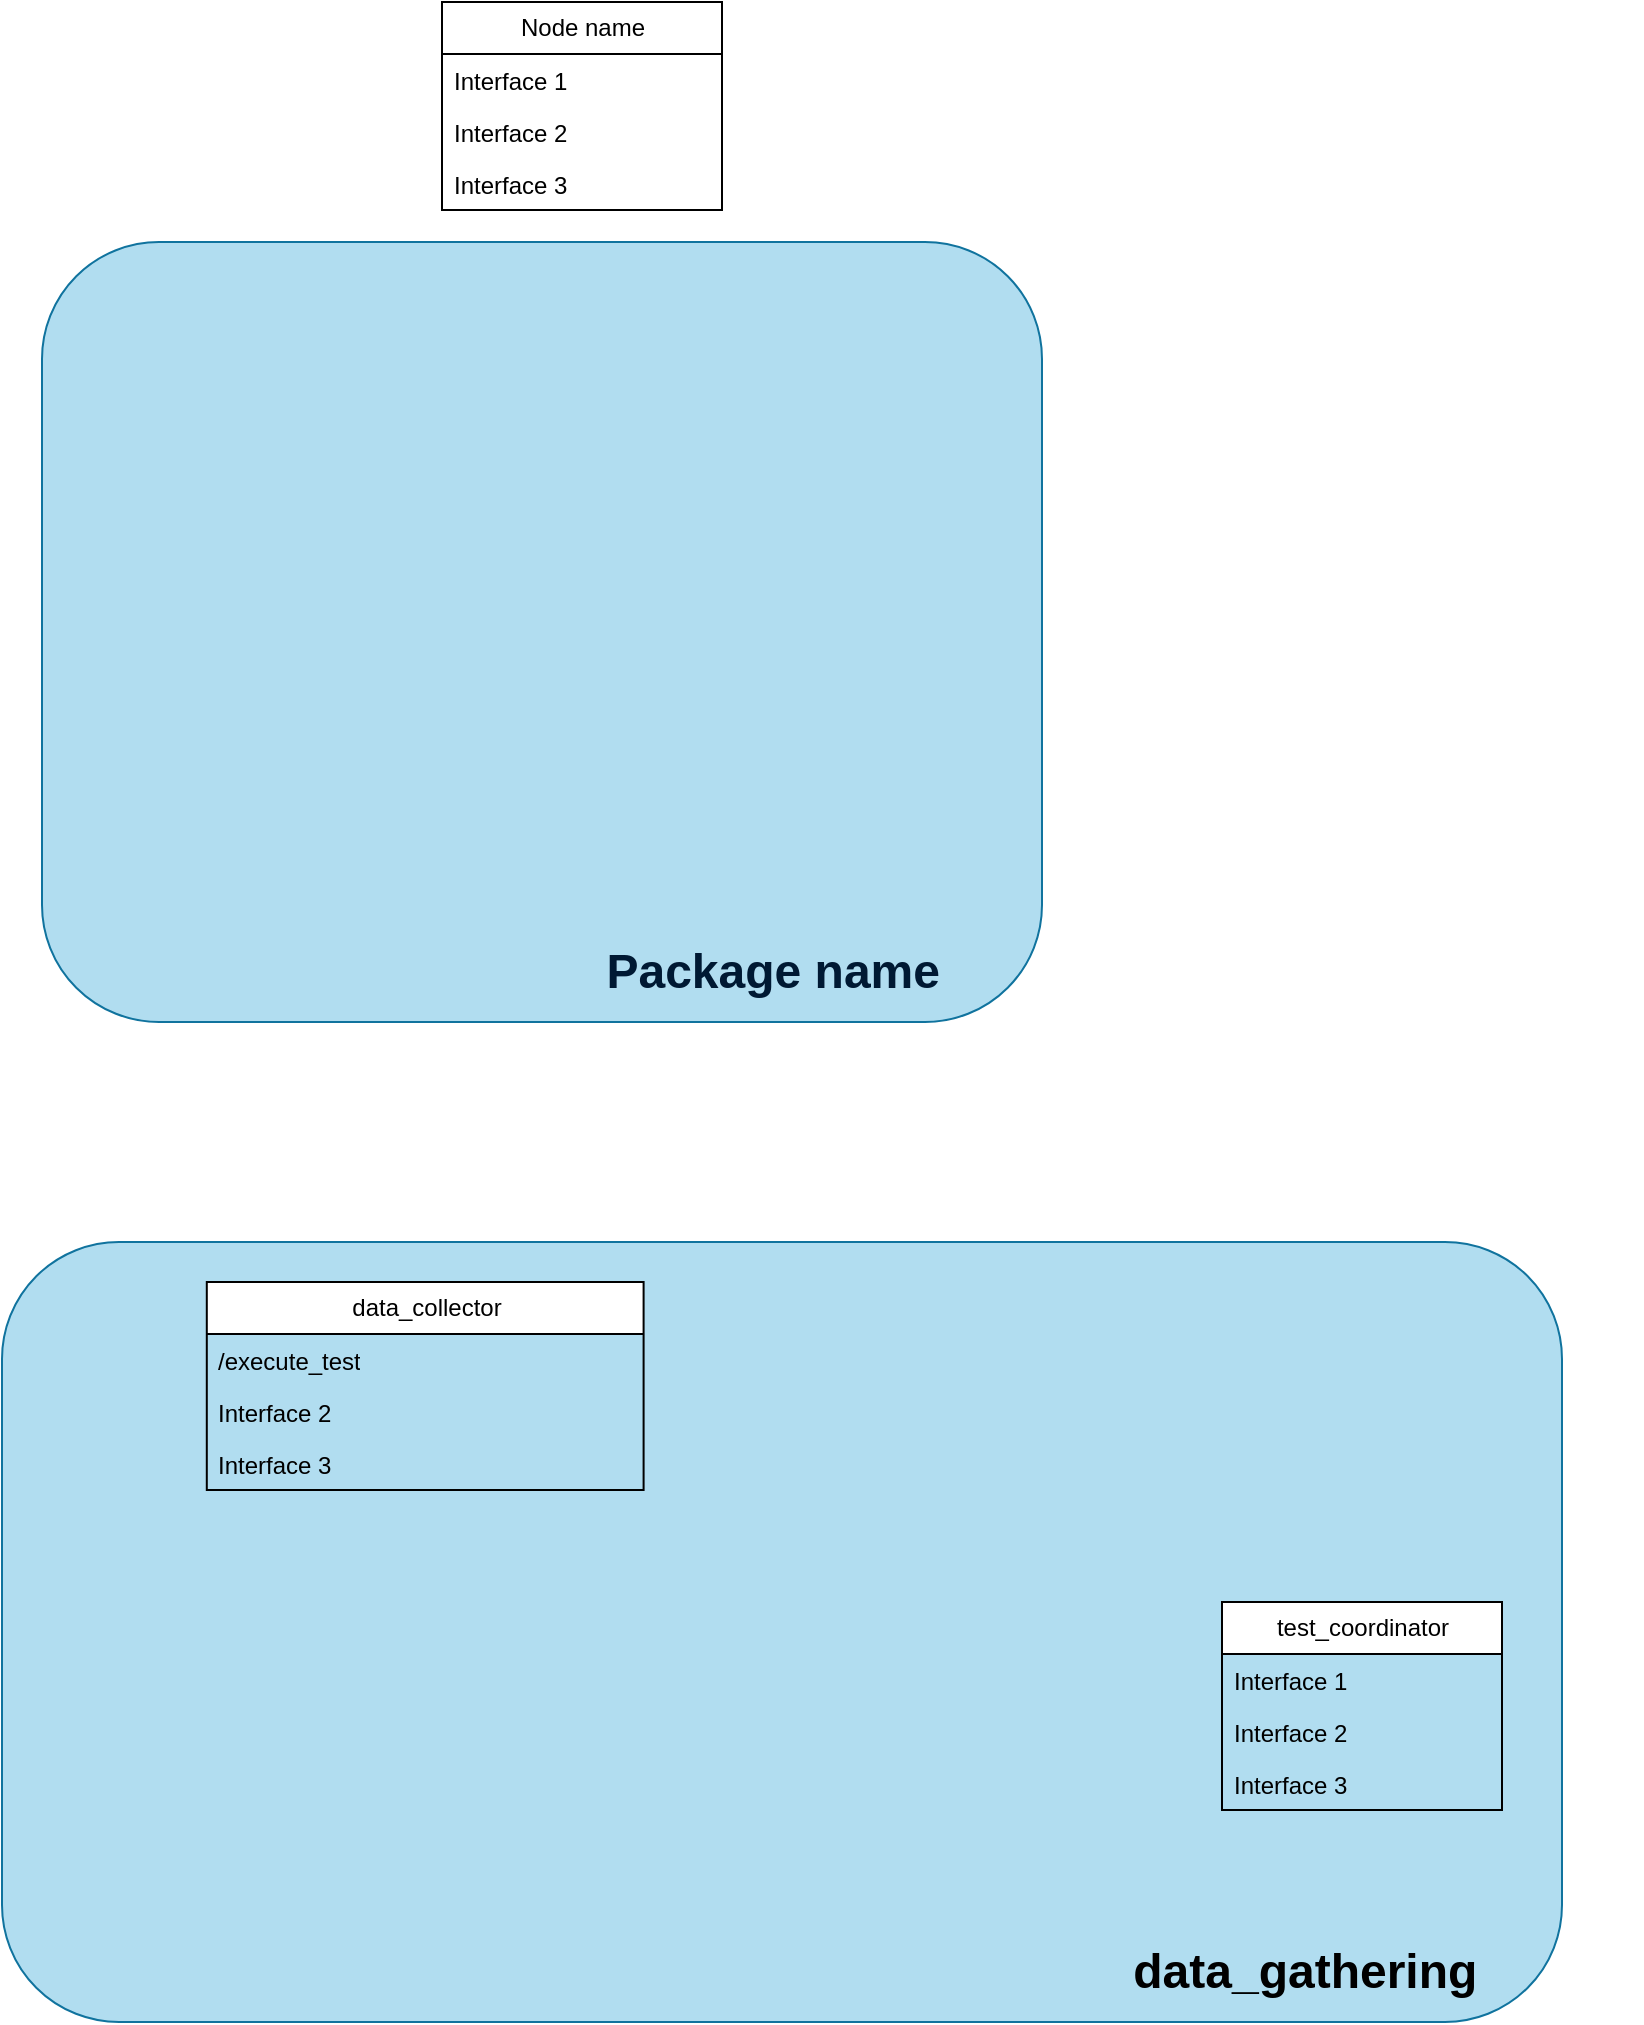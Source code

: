 <mxfile version="24.8.3">
  <diagram name="Page-1" id="e56a1550-8fbb-45ad-956c-1786394a9013">
    <mxGraphModel dx="1609" dy="929" grid="1" gridSize="10" guides="1" tooltips="1" connect="1" arrows="1" fold="1" page="1" pageScale="1" pageWidth="1100" pageHeight="850" background="none" math="0" shadow="0">
      <root>
        <mxCell id="0" />
        <mxCell id="1" parent="0" />
        <mxCell id="RQd-Ehmkm5gNdNe1KgtF-3" value="" style="group" vertex="1" connectable="0" parent="1">
          <mxGeometry x="60" y="190" width="500" height="390" as="geometry" />
        </mxCell>
        <mxCell id="RQd-Ehmkm5gNdNe1KgtF-1" value="" style="rounded=1;whiteSpace=wrap;html=1;fillColor=#b1ddf0;strokeColor=#10739e;" vertex="1" parent="RQd-Ehmkm5gNdNe1KgtF-3">
          <mxGeometry width="500" height="390" as="geometry" />
        </mxCell>
        <mxCell id="RQd-Ehmkm5gNdNe1KgtF-2" value="&lt;div align=&quot;right&quot;&gt;&lt;font color=&quot;#001933&quot;&gt;Package name&lt;br&gt;&lt;/font&gt;&lt;/div&gt;" style="text;strokeColor=none;fillColor=none;html=1;fontSize=24;fontStyle=1;verticalAlign=middle;align=right;movable=0;resizable=0;rotatable=0;deletable=0;editable=0;locked=1;connectable=0;" vertex="1" parent="RQd-Ehmkm5gNdNe1KgtF-3">
          <mxGeometry x="40" y="340" width="410" height="50" as="geometry" />
        </mxCell>
        <mxCell id="RQd-Ehmkm5gNdNe1KgtF-6" value="Node name" style="swimlane;fontStyle=0;childLayout=stackLayout;horizontal=1;startSize=26;horizontalStack=0;resizeParent=1;resizeParentMax=0;resizeLast=0;collapsible=1;marginBottom=0;html=1;" vertex="1" parent="1">
          <mxGeometry x="260" y="70" width="140" height="104" as="geometry" />
        </mxCell>
        <mxCell id="RQd-Ehmkm5gNdNe1KgtF-7" value="Interface 1" style="text;strokeColor=none;fillColor=none;align=left;verticalAlign=top;spacingLeft=4;spacingRight=4;overflow=hidden;rotatable=0;points=[[0,0.5],[1,0.5]];portConstraint=eastwest;whiteSpace=wrap;html=1;" vertex="1" parent="RQd-Ehmkm5gNdNe1KgtF-6">
          <mxGeometry y="26" width="140" height="26" as="geometry" />
        </mxCell>
        <mxCell id="RQd-Ehmkm5gNdNe1KgtF-8" value="Interface 2" style="text;strokeColor=none;fillColor=none;align=left;verticalAlign=top;spacingLeft=4;spacingRight=4;overflow=hidden;rotatable=0;points=[[0,0.5],[1,0.5]];portConstraint=eastwest;whiteSpace=wrap;html=1;" vertex="1" parent="RQd-Ehmkm5gNdNe1KgtF-6">
          <mxGeometry y="52" width="140" height="26" as="geometry" />
        </mxCell>
        <mxCell id="RQd-Ehmkm5gNdNe1KgtF-9" value="Interface 3" style="text;strokeColor=none;fillColor=none;align=left;verticalAlign=top;spacingLeft=4;spacingRight=4;overflow=hidden;rotatable=0;points=[[0,0.5],[1,0.5]];portConstraint=eastwest;whiteSpace=wrap;html=1;" vertex="1" parent="RQd-Ehmkm5gNdNe1KgtF-6">
          <mxGeometry y="78" width="140" height="26" as="geometry" />
        </mxCell>
        <mxCell id="RQd-Ehmkm5gNdNe1KgtF-10" value="" style="group;movable=1;resizable=1;rotatable=1;deletable=1;editable=1;locked=0;connectable=1;" vertex="1" connectable="0" parent="1">
          <mxGeometry x="80" y="680" width="780" height="400" as="geometry" />
        </mxCell>
        <mxCell id="RQd-Ehmkm5gNdNe1KgtF-11" value="" style="rounded=1;whiteSpace=wrap;html=1;fillColor=#b1ddf0;strokeColor=#10739e;" vertex="1" parent="RQd-Ehmkm5gNdNe1KgtF-10">
          <mxGeometry x="-40" y="10" width="780" height="390" as="geometry" />
        </mxCell>
        <mxCell id="RQd-Ehmkm5gNdNe1KgtF-12" value="data_gathering&lt;span style=&quot;white-space: pre;&quot;&gt;&#x9;&lt;/span&gt;" style="text;strokeColor=none;fillColor=none;html=1;fontSize=24;fontStyle=1;verticalAlign=middle;align=right;movable=1;resizable=1;rotatable=1;deletable=1;editable=1;locked=0;connectable=1;" vertex="1" parent="RQd-Ehmkm5gNdNe1KgtF-10">
          <mxGeometry x="330" y="350" width="410" height="50" as="geometry" />
        </mxCell>
        <mxCell id="RQd-Ehmkm5gNdNe1KgtF-13" value="data_collector" style="swimlane;fontStyle=0;childLayout=stackLayout;horizontal=1;startSize=26;horizontalStack=0;resizeParent=1;resizeParentMax=0;resizeLast=0;collapsible=1;marginBottom=0;html=1;" vertex="1" parent="RQd-Ehmkm5gNdNe1KgtF-10">
          <mxGeometry x="62.4" y="30" width="218.4" height="104" as="geometry" />
        </mxCell>
        <mxCell id="RQd-Ehmkm5gNdNe1KgtF-14" value="/execute_test" style="text;strokeColor=none;fillColor=none;align=left;verticalAlign=top;spacingLeft=4;spacingRight=4;overflow=hidden;rotatable=0;points=[[0,0.5],[1,0.5]];portConstraint=eastwest;whiteSpace=wrap;html=1;" vertex="1" parent="RQd-Ehmkm5gNdNe1KgtF-13">
          <mxGeometry y="26" width="218.4" height="26" as="geometry" />
        </mxCell>
        <mxCell id="RQd-Ehmkm5gNdNe1KgtF-15" value="Interface 2" style="text;strokeColor=none;fillColor=none;align=left;verticalAlign=top;spacingLeft=4;spacingRight=4;overflow=hidden;rotatable=0;points=[[0,0.5],[1,0.5]];portConstraint=eastwest;whiteSpace=wrap;html=1;" vertex="1" parent="RQd-Ehmkm5gNdNe1KgtF-13">
          <mxGeometry y="52" width="218.4" height="26" as="geometry" />
        </mxCell>
        <mxCell id="RQd-Ehmkm5gNdNe1KgtF-16" value="Interface 3" style="text;strokeColor=none;fillColor=none;align=left;verticalAlign=top;spacingLeft=4;spacingRight=4;overflow=hidden;rotatable=0;points=[[0,0.5],[1,0.5]];portConstraint=eastwest;whiteSpace=wrap;html=1;" vertex="1" parent="RQd-Ehmkm5gNdNe1KgtF-13">
          <mxGeometry y="78" width="218.4" height="26" as="geometry" />
        </mxCell>
        <mxCell id="RQd-Ehmkm5gNdNe1KgtF-17" value="test_coordinator" style="swimlane;fontStyle=0;childLayout=stackLayout;horizontal=1;startSize=26;horizontalStack=0;resizeParent=1;resizeParentMax=0;resizeLast=0;collapsible=1;marginBottom=0;html=1;" vertex="1" parent="1">
          <mxGeometry x="650" y="870" width="140" height="104" as="geometry" />
        </mxCell>
        <mxCell id="RQd-Ehmkm5gNdNe1KgtF-18" value="Interface 1" style="text;strokeColor=none;fillColor=none;align=left;verticalAlign=top;spacingLeft=4;spacingRight=4;overflow=hidden;rotatable=0;points=[[0,0.5],[1,0.5]];portConstraint=eastwest;whiteSpace=wrap;html=1;" vertex="1" parent="RQd-Ehmkm5gNdNe1KgtF-17">
          <mxGeometry y="26" width="140" height="26" as="geometry" />
        </mxCell>
        <mxCell id="RQd-Ehmkm5gNdNe1KgtF-19" value="Interface 2" style="text;strokeColor=none;fillColor=none;align=left;verticalAlign=top;spacingLeft=4;spacingRight=4;overflow=hidden;rotatable=0;points=[[0,0.5],[1,0.5]];portConstraint=eastwest;whiteSpace=wrap;html=1;" vertex="1" parent="RQd-Ehmkm5gNdNe1KgtF-17">
          <mxGeometry y="52" width="140" height="26" as="geometry" />
        </mxCell>
        <mxCell id="RQd-Ehmkm5gNdNe1KgtF-20" value="Interface 3" style="text;strokeColor=none;fillColor=none;align=left;verticalAlign=top;spacingLeft=4;spacingRight=4;overflow=hidden;rotatable=0;points=[[0,0.5],[1,0.5]];portConstraint=eastwest;whiteSpace=wrap;html=1;" vertex="1" parent="RQd-Ehmkm5gNdNe1KgtF-17">
          <mxGeometry y="78" width="140" height="26" as="geometry" />
        </mxCell>
      </root>
    </mxGraphModel>
  </diagram>
</mxfile>
